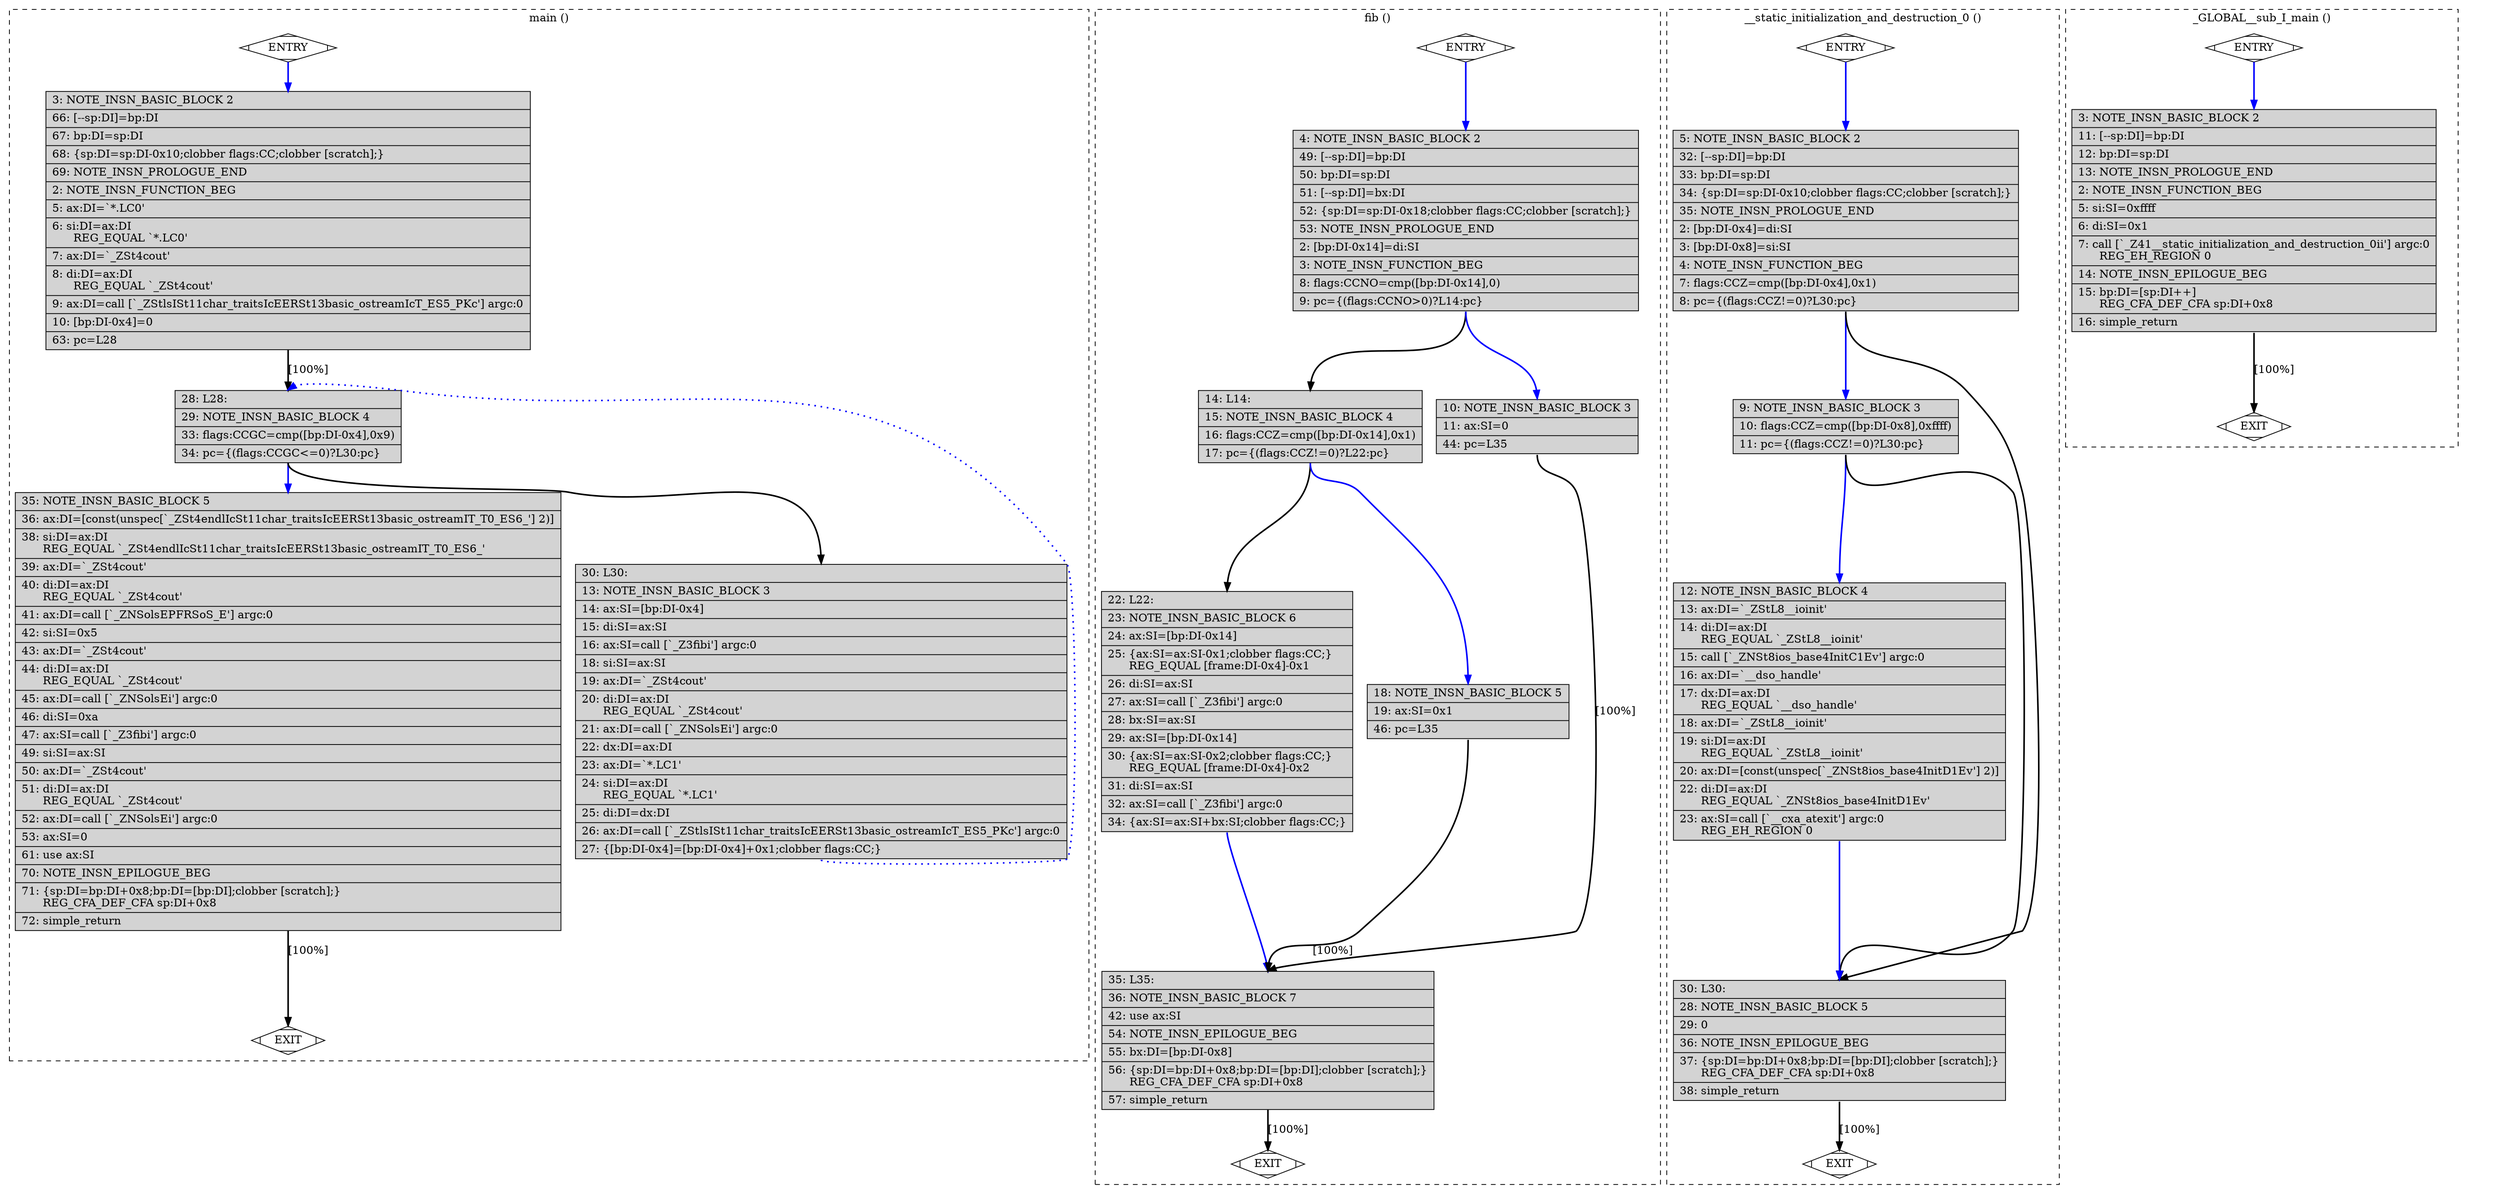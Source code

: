 digraph "a-Test.cpp.317r.stack" {
overlap=false;
subgraph "cluster_main" {
	style="dashed";
	color="black";
	label="main ()";
	fn_1731_basic_block_0 [shape=Mdiamond,style=filled,fillcolor=white,label="ENTRY"];

	fn_1731_basic_block_2 [shape=record,style=filled,fillcolor=lightgrey,label="{\ \ \ \ 3:\ NOTE_INSN_BASIC_BLOCK\ 2\l\
|\ \ \ 66:\ [--sp:DI]=bp:DI\l\
|\ \ \ 67:\ bp:DI=sp:DI\l\
|\ \ \ 68:\ \{sp:DI=sp:DI-0x10;clobber\ flags:CC;clobber\ [scratch];\}\l\
|\ \ \ 69:\ NOTE_INSN_PROLOGUE_END\l\
|\ \ \ \ 2:\ NOTE_INSN_FUNCTION_BEG\l\
|\ \ \ \ 5:\ ax:DI=`*.LC0'\l\
|\ \ \ \ 6:\ si:DI=ax:DI\l\
\ \ \ \ \ \ REG_EQUAL\ `*.LC0'\l\
|\ \ \ \ 7:\ ax:DI=`_ZSt4cout'\l\
|\ \ \ \ 8:\ di:DI=ax:DI\l\
\ \ \ \ \ \ REG_EQUAL\ `_ZSt4cout'\l\
|\ \ \ \ 9:\ ax:DI=call\ [`_ZStlsISt11char_traitsIcEERSt13basic_ostreamIcT_ES5_PKc']\ argc:0\l\
|\ \ \ 10:\ [bp:DI-0x4]=0\l\
|\ \ \ 63:\ pc=L28\l\
}"];

	fn_1731_basic_block_4 [shape=record,style=filled,fillcolor=lightgrey,label="{\ \ \ 28:\ L28:\l\
|\ \ \ 29:\ NOTE_INSN_BASIC_BLOCK\ 4\l\
|\ \ \ 33:\ flags:CCGC=cmp([bp:DI-0x4],0x9)\l\
|\ \ \ 34:\ pc=\{(flags:CCGC\<=0)?L30:pc\}\l\
}"];

	fn_1731_basic_block_5 [shape=record,style=filled,fillcolor=lightgrey,label="{\ \ \ 35:\ NOTE_INSN_BASIC_BLOCK\ 5\l\
|\ \ \ 36:\ ax:DI=[const(unspec[`_ZSt4endlIcSt11char_traitsIcEERSt13basic_ostreamIT_T0_ES6_']\ 2)]\l\
|\ \ \ 38:\ si:DI=ax:DI\l\
\ \ \ \ \ \ REG_EQUAL\ `_ZSt4endlIcSt11char_traitsIcEERSt13basic_ostreamIT_T0_ES6_'\l\
|\ \ \ 39:\ ax:DI=`_ZSt4cout'\l\
|\ \ \ 40:\ di:DI=ax:DI\l\
\ \ \ \ \ \ REG_EQUAL\ `_ZSt4cout'\l\
|\ \ \ 41:\ ax:DI=call\ [`_ZNSolsEPFRSoS_E']\ argc:0\l\
|\ \ \ 42:\ si:SI=0x5\l\
|\ \ \ 43:\ ax:DI=`_ZSt4cout'\l\
|\ \ \ 44:\ di:DI=ax:DI\l\
\ \ \ \ \ \ REG_EQUAL\ `_ZSt4cout'\l\
|\ \ \ 45:\ ax:DI=call\ [`_ZNSolsEi']\ argc:0\l\
|\ \ \ 46:\ di:SI=0xa\l\
|\ \ \ 47:\ ax:SI=call\ [`_Z3fibi']\ argc:0\l\
|\ \ \ 49:\ si:SI=ax:SI\l\
|\ \ \ 50:\ ax:DI=`_ZSt4cout'\l\
|\ \ \ 51:\ di:DI=ax:DI\l\
\ \ \ \ \ \ REG_EQUAL\ `_ZSt4cout'\l\
|\ \ \ 52:\ ax:DI=call\ [`_ZNSolsEi']\ argc:0\l\
|\ \ \ 53:\ ax:SI=0\l\
|\ \ \ 61:\ use\ ax:SI\l\
|\ \ \ 70:\ NOTE_INSN_EPILOGUE_BEG\l\
|\ \ \ 71:\ \{sp:DI=bp:DI+0x8;bp:DI=[bp:DI];clobber\ [scratch];\}\l\
\ \ \ \ \ \ REG_CFA_DEF_CFA\ sp:DI+0x8\l\
|\ \ \ 72:\ simple_return\l\
}"];

	fn_1731_basic_block_3 [shape=record,style=filled,fillcolor=lightgrey,label="{\ \ \ 30:\ L30:\l\
|\ \ \ 13:\ NOTE_INSN_BASIC_BLOCK\ 3\l\
|\ \ \ 14:\ ax:SI=[bp:DI-0x4]\l\
|\ \ \ 15:\ di:SI=ax:SI\l\
|\ \ \ 16:\ ax:SI=call\ [`_Z3fibi']\ argc:0\l\
|\ \ \ 18:\ si:SI=ax:SI\l\
|\ \ \ 19:\ ax:DI=`_ZSt4cout'\l\
|\ \ \ 20:\ di:DI=ax:DI\l\
\ \ \ \ \ \ REG_EQUAL\ `_ZSt4cout'\l\
|\ \ \ 21:\ ax:DI=call\ [`_ZNSolsEi']\ argc:0\l\
|\ \ \ 22:\ dx:DI=ax:DI\l\
|\ \ \ 23:\ ax:DI=`*.LC1'\l\
|\ \ \ 24:\ si:DI=ax:DI\l\
\ \ \ \ \ \ REG_EQUAL\ `*.LC1'\l\
|\ \ \ 25:\ di:DI=dx:DI\l\
|\ \ \ 26:\ ax:DI=call\ [`_ZStlsISt11char_traitsIcEERSt13basic_ostreamIcT_ES5_PKc']\ argc:0\l\
|\ \ \ 27:\ \{[bp:DI-0x4]=[bp:DI-0x4]+0x1;clobber\ flags:CC;\}\l\
}"];

	fn_1731_basic_block_1 [shape=Mdiamond,style=filled,fillcolor=white,label="EXIT"];

	fn_1731_basic_block_0:s -> fn_1731_basic_block_2:n [style="solid,bold",color=blue,weight=100,constraint=true];
	fn_1731_basic_block_2:s -> fn_1731_basic_block_4:n [style="solid,bold",color=black,weight=10,constraint=true,label="[100%]"];
	fn_1731_basic_block_3:s -> fn_1731_basic_block_4:n [style="dotted,bold",color=blue,weight=10,constraint=false];
	fn_1731_basic_block_4:s -> fn_1731_basic_block_3:n [style="solid,bold",color=black,weight=10,constraint=true];
	fn_1731_basic_block_4:s -> fn_1731_basic_block_5:n [style="solid,bold",color=blue,weight=100,constraint=true];
	fn_1731_basic_block_5:s -> fn_1731_basic_block_1:n [style="solid,bold",color=black,weight=10,constraint=true,label="[100%]"];
	fn_1731_basic_block_0:s -> fn_1731_basic_block_1:n [style="invis",constraint=true];
}
subgraph "cluster_fib" {
	style="dashed";
	color="black";
	label="fib ()";
	fn_1732_basic_block_0 [shape=Mdiamond,style=filled,fillcolor=white,label="ENTRY"];

	fn_1732_basic_block_2 [shape=record,style=filled,fillcolor=lightgrey,label="{\ \ \ \ 4:\ NOTE_INSN_BASIC_BLOCK\ 2\l\
|\ \ \ 49:\ [--sp:DI]=bp:DI\l\
|\ \ \ 50:\ bp:DI=sp:DI\l\
|\ \ \ 51:\ [--sp:DI]=bx:DI\l\
|\ \ \ 52:\ \{sp:DI=sp:DI-0x18;clobber\ flags:CC;clobber\ [scratch];\}\l\
|\ \ \ 53:\ NOTE_INSN_PROLOGUE_END\l\
|\ \ \ \ 2:\ [bp:DI-0x14]=di:SI\l\
|\ \ \ \ 3:\ NOTE_INSN_FUNCTION_BEG\l\
|\ \ \ \ 8:\ flags:CCNO=cmp([bp:DI-0x14],0)\l\
|\ \ \ \ 9:\ pc=\{(flags:CCNO\>0)?L14:pc\}\l\
}"];

	fn_1732_basic_block_4 [shape=record,style=filled,fillcolor=lightgrey,label="{\ \ \ 14:\ L14:\l\
|\ \ \ 15:\ NOTE_INSN_BASIC_BLOCK\ 4\l\
|\ \ \ 16:\ flags:CCZ=cmp([bp:DI-0x14],0x1)\l\
|\ \ \ 17:\ pc=\{(flags:CCZ!=0)?L22:pc\}\l\
}"];

	fn_1732_basic_block_6 [shape=record,style=filled,fillcolor=lightgrey,label="{\ \ \ 22:\ L22:\l\
|\ \ \ 23:\ NOTE_INSN_BASIC_BLOCK\ 6\l\
|\ \ \ 24:\ ax:SI=[bp:DI-0x14]\l\
|\ \ \ 25:\ \{ax:SI=ax:SI-0x1;clobber\ flags:CC;\}\l\
\ \ \ \ \ \ REG_EQUAL\ [frame:DI-0x4]-0x1\l\
|\ \ \ 26:\ di:SI=ax:SI\l\
|\ \ \ 27:\ ax:SI=call\ [`_Z3fibi']\ argc:0\l\
|\ \ \ 28:\ bx:SI=ax:SI\l\
|\ \ \ 29:\ ax:SI=[bp:DI-0x14]\l\
|\ \ \ 30:\ \{ax:SI=ax:SI-0x2;clobber\ flags:CC;\}\l\
\ \ \ \ \ \ REG_EQUAL\ [frame:DI-0x4]-0x2\l\
|\ \ \ 31:\ di:SI=ax:SI\l\
|\ \ \ 32:\ ax:SI=call\ [`_Z3fibi']\ argc:0\l\
|\ \ \ 34:\ \{ax:SI=ax:SI+bx:SI;clobber\ flags:CC;\}\l\
}"];

	fn_1732_basic_block_5 [shape=record,style=filled,fillcolor=lightgrey,label="{\ \ \ 18:\ NOTE_INSN_BASIC_BLOCK\ 5\l\
|\ \ \ 19:\ ax:SI=0x1\l\
|\ \ \ 46:\ pc=L35\l\
}"];

	fn_1732_basic_block_3 [shape=record,style=filled,fillcolor=lightgrey,label="{\ \ \ 10:\ NOTE_INSN_BASIC_BLOCK\ 3\l\
|\ \ \ 11:\ ax:SI=0\l\
|\ \ \ 44:\ pc=L35\l\
}"];

	fn_1732_basic_block_7 [shape=record,style=filled,fillcolor=lightgrey,label="{\ \ \ 35:\ L35:\l\
|\ \ \ 36:\ NOTE_INSN_BASIC_BLOCK\ 7\l\
|\ \ \ 42:\ use\ ax:SI\l\
|\ \ \ 54:\ NOTE_INSN_EPILOGUE_BEG\l\
|\ \ \ 55:\ bx:DI=[bp:DI-0x8]\l\
|\ \ \ 56:\ \{sp:DI=bp:DI+0x8;bp:DI=[bp:DI];clobber\ [scratch];\}\l\
\ \ \ \ \ \ REG_CFA_DEF_CFA\ sp:DI+0x8\l\
|\ \ \ 57:\ simple_return\l\
}"];

	fn_1732_basic_block_1 [shape=Mdiamond,style=filled,fillcolor=white,label="EXIT"];

	fn_1732_basic_block_0:s -> fn_1732_basic_block_2:n [style="solid,bold",color=blue,weight=100,constraint=true];
	fn_1732_basic_block_2:s -> fn_1732_basic_block_3:n [style="solid,bold",color=blue,weight=100,constraint=true];
	fn_1732_basic_block_2:s -> fn_1732_basic_block_4:n [style="solid,bold",color=black,weight=10,constraint=true];
	fn_1732_basic_block_3:s -> fn_1732_basic_block_7:n [style="solid,bold",color=black,weight=10,constraint=true,label="[100%]"];
	fn_1732_basic_block_4:s -> fn_1732_basic_block_5:n [style="solid,bold",color=blue,weight=100,constraint=true];
	fn_1732_basic_block_4:s -> fn_1732_basic_block_6:n [style="solid,bold",color=black,weight=10,constraint=true];
	fn_1732_basic_block_5:s -> fn_1732_basic_block_7:n [style="solid,bold",color=black,weight=10,constraint=true,label="[100%]"];
	fn_1732_basic_block_6:s -> fn_1732_basic_block_7:n [style="solid,bold",color=blue,weight=100,constraint=true];
	fn_1732_basic_block_7:s -> fn_1732_basic_block_1:n [style="solid,bold",color=black,weight=10,constraint=true,label="[100%]"];
	fn_1732_basic_block_0:s -> fn_1732_basic_block_1:n [style="invis",constraint=true];
}
subgraph "cluster___static_initialization_and_destruction_0" {
	style="dashed";
	color="black";
	label="__static_initialization_and_destruction_0 ()";
	fn_2235_basic_block_0 [shape=Mdiamond,style=filled,fillcolor=white,label="ENTRY"];

	fn_2235_basic_block_2 [shape=record,style=filled,fillcolor=lightgrey,label="{\ \ \ \ 5:\ NOTE_INSN_BASIC_BLOCK\ 2\l\
|\ \ \ 32:\ [--sp:DI]=bp:DI\l\
|\ \ \ 33:\ bp:DI=sp:DI\l\
|\ \ \ 34:\ \{sp:DI=sp:DI-0x10;clobber\ flags:CC;clobber\ [scratch];\}\l\
|\ \ \ 35:\ NOTE_INSN_PROLOGUE_END\l\
|\ \ \ \ 2:\ [bp:DI-0x4]=di:SI\l\
|\ \ \ \ 3:\ [bp:DI-0x8]=si:SI\l\
|\ \ \ \ 4:\ NOTE_INSN_FUNCTION_BEG\l\
|\ \ \ \ 7:\ flags:CCZ=cmp([bp:DI-0x4],0x1)\l\
|\ \ \ \ 8:\ pc=\{(flags:CCZ!=0)?L30:pc\}\l\
}"];

	fn_2235_basic_block_3 [shape=record,style=filled,fillcolor=lightgrey,label="{\ \ \ \ 9:\ NOTE_INSN_BASIC_BLOCK\ 3\l\
|\ \ \ 10:\ flags:CCZ=cmp([bp:DI-0x8],0xffff)\l\
|\ \ \ 11:\ pc=\{(flags:CCZ!=0)?L30:pc\}\l\
}"];

	fn_2235_basic_block_4 [shape=record,style=filled,fillcolor=lightgrey,label="{\ \ \ 12:\ NOTE_INSN_BASIC_BLOCK\ 4\l\
|\ \ \ 13:\ ax:DI=`_ZStL8__ioinit'\l\
|\ \ \ 14:\ di:DI=ax:DI\l\
\ \ \ \ \ \ REG_EQUAL\ `_ZStL8__ioinit'\l\
|\ \ \ 15:\ call\ [`_ZNSt8ios_base4InitC1Ev']\ argc:0\l\
|\ \ \ 16:\ ax:DI=`__dso_handle'\l\
|\ \ \ 17:\ dx:DI=ax:DI\l\
\ \ \ \ \ \ REG_EQUAL\ `__dso_handle'\l\
|\ \ \ 18:\ ax:DI=`_ZStL8__ioinit'\l\
|\ \ \ 19:\ si:DI=ax:DI\l\
\ \ \ \ \ \ REG_EQUAL\ `_ZStL8__ioinit'\l\
|\ \ \ 20:\ ax:DI=[const(unspec[`_ZNSt8ios_base4InitD1Ev']\ 2)]\l\
|\ \ \ 22:\ di:DI=ax:DI\l\
\ \ \ \ \ \ REG_EQUAL\ `_ZNSt8ios_base4InitD1Ev'\l\
|\ \ \ 23:\ ax:SI=call\ [`__cxa_atexit']\ argc:0\l\
\ \ \ \ \ \ REG_EH_REGION\ 0\l\
}"];

	fn_2235_basic_block_5 [shape=record,style=filled,fillcolor=lightgrey,label="{\ \ \ 30:\ L30:\l\
|\ \ \ 28:\ NOTE_INSN_BASIC_BLOCK\ 5\l\
|\ \ \ 29:\ 0\l\
|\ \ \ 36:\ NOTE_INSN_EPILOGUE_BEG\l\
|\ \ \ 37:\ \{sp:DI=bp:DI+0x8;bp:DI=[bp:DI];clobber\ [scratch];\}\l\
\ \ \ \ \ \ REG_CFA_DEF_CFA\ sp:DI+0x8\l\
|\ \ \ 38:\ simple_return\l\
}"];

	fn_2235_basic_block_1 [shape=Mdiamond,style=filled,fillcolor=white,label="EXIT"];

	fn_2235_basic_block_0:s -> fn_2235_basic_block_2:n [style="solid,bold",color=blue,weight=100,constraint=true];
	fn_2235_basic_block_2:s -> fn_2235_basic_block_3:n [style="solid,bold",color=blue,weight=100,constraint=true];
	fn_2235_basic_block_2:s -> fn_2235_basic_block_5:n [style="solid,bold",color=black,weight=10,constraint=true];
	fn_2235_basic_block_3:s -> fn_2235_basic_block_4:n [style="solid,bold",color=blue,weight=100,constraint=true];
	fn_2235_basic_block_3:s -> fn_2235_basic_block_5:n [style="solid,bold",color=black,weight=10,constraint=true];
	fn_2235_basic_block_4:s -> fn_2235_basic_block_5:n [style="solid,bold",color=blue,weight=100,constraint=true];
	fn_2235_basic_block_5:s -> fn_2235_basic_block_1:n [style="solid,bold",color=black,weight=10,constraint=true,label="[100%]"];
	fn_2235_basic_block_0:s -> fn_2235_basic_block_1:n [style="invis",constraint=true];
}
subgraph "cluster__GLOBAL__sub_I_main" {
	style="dashed";
	color="black";
	label="_GLOBAL__sub_I_main ()";
	fn_2236_basic_block_0 [shape=Mdiamond,style=filled,fillcolor=white,label="ENTRY"];

	fn_2236_basic_block_2 [shape=record,style=filled,fillcolor=lightgrey,label="{\ \ \ \ 3:\ NOTE_INSN_BASIC_BLOCK\ 2\l\
|\ \ \ 11:\ [--sp:DI]=bp:DI\l\
|\ \ \ 12:\ bp:DI=sp:DI\l\
|\ \ \ 13:\ NOTE_INSN_PROLOGUE_END\l\
|\ \ \ \ 2:\ NOTE_INSN_FUNCTION_BEG\l\
|\ \ \ \ 5:\ si:SI=0xffff\l\
|\ \ \ \ 6:\ di:SI=0x1\l\
|\ \ \ \ 7:\ call\ [`_Z41__static_initialization_and_destruction_0ii']\ argc:0\l\
\ \ \ \ \ \ REG_EH_REGION\ 0\l\
|\ \ \ 14:\ NOTE_INSN_EPILOGUE_BEG\l\
|\ \ \ 15:\ bp:DI=[sp:DI++]\l\
\ \ \ \ \ \ REG_CFA_DEF_CFA\ sp:DI+0x8\l\
|\ \ \ 16:\ simple_return\l\
}"];

	fn_2236_basic_block_1 [shape=Mdiamond,style=filled,fillcolor=white,label="EXIT"];

	fn_2236_basic_block_0:s -> fn_2236_basic_block_2:n [style="solid,bold",color=blue,weight=100,constraint=true];
	fn_2236_basic_block_2:s -> fn_2236_basic_block_1:n [style="solid,bold",color=black,weight=10,constraint=true,label="[100%]"];
	fn_2236_basic_block_0:s -> fn_2236_basic_block_1:n [style="invis",constraint=true];
}
}
